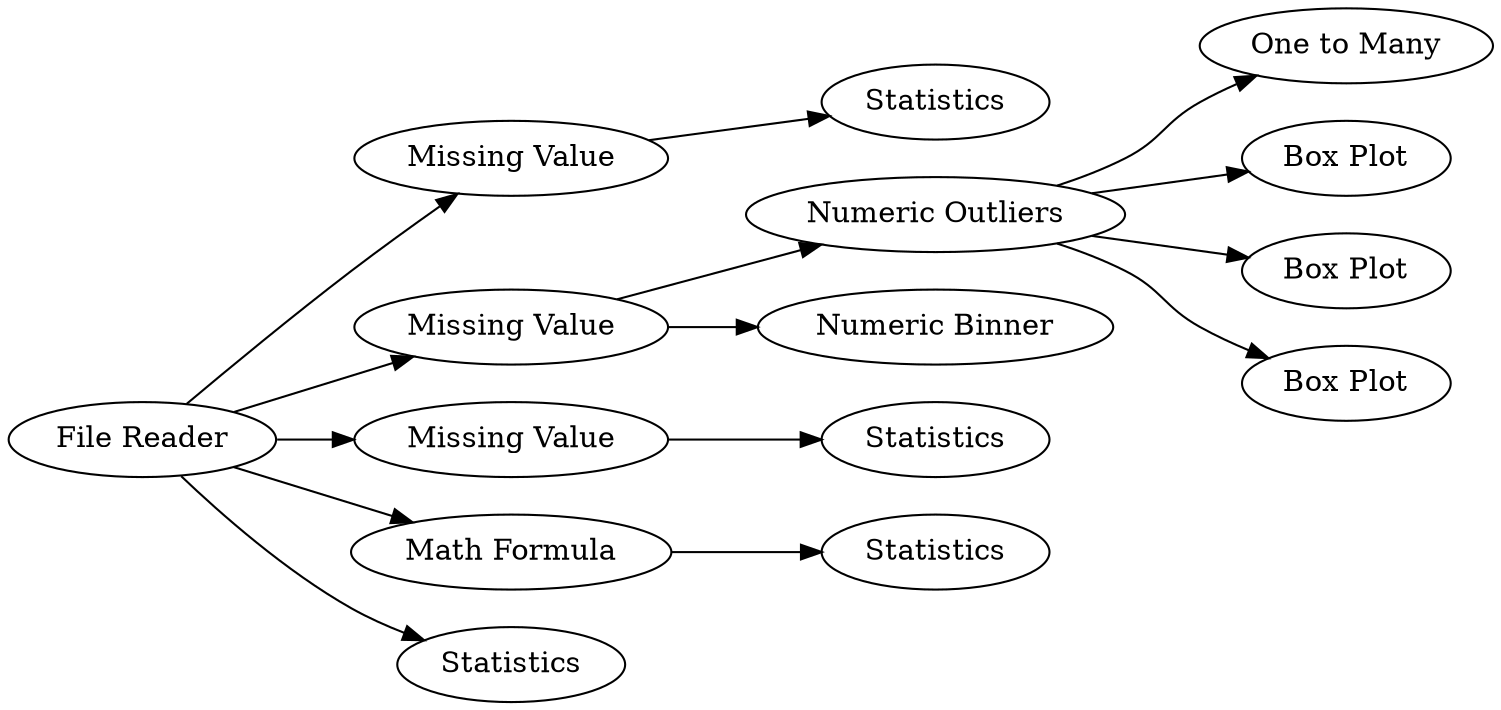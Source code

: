 digraph {
	"8310159550346446927_9" [label="Missing Value"]
	"8310159550346446927_7" [label=Statistics]
	"8310159550346446927_17" [label="One to Many"]
	"8310159550346446927_11" [label=Statistics]
	"8310159550346446927_14" [label="Box Plot"]
	"8310159550346446927_8" [label="Box Plot"]
	"8310159550346446927_2" [label=Statistics]
	"8310159550346446927_13" [label="Box Plot"]
	"8310159550346446927_15" [label="Missing Value"]
	"8310159550346446927_6" [label="Missing Value"]
	"8310159550346446927_12" [label="Numeric Outliers"]
	"8310159550346446927_10" [label="Math Formula"]
	"8310159550346446927_16" [label="Numeric Binner"]
	"8310159550346446927_4" [label="File Reader"]
	"8310159550346446927_5" [label=Statistics]
	"8310159550346446927_9" -> "8310159550346446927_2"
	"8310159550346446927_12" -> "8310159550346446927_17"
	"8310159550346446927_10" -> "8310159550346446927_11"
	"8310159550346446927_4" -> "8310159550346446927_5"
	"8310159550346446927_15" -> "8310159550346446927_12"
	"8310159550346446927_12" -> "8310159550346446927_8"
	"8310159550346446927_4" -> "8310159550346446927_10"
	"8310159550346446927_12" -> "8310159550346446927_14"
	"8310159550346446927_15" -> "8310159550346446927_16"
	"8310159550346446927_4" -> "8310159550346446927_9"
	"8310159550346446927_4" -> "8310159550346446927_6"
	"8310159550346446927_4" -> "8310159550346446927_15"
	"8310159550346446927_6" -> "8310159550346446927_7"
	"8310159550346446927_12" -> "8310159550346446927_13"
	rankdir=LR
}
